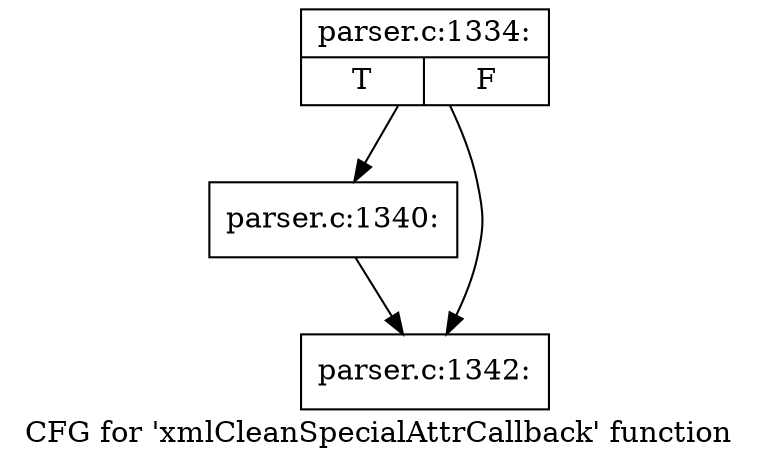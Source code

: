 digraph "CFG for 'xmlCleanSpecialAttrCallback' function" {
	label="CFG for 'xmlCleanSpecialAttrCallback' function";

	Node0x62b0dc0 [shape=record,label="{parser.c:1334:|{<s0>T|<s1>F}}"];
	Node0x62b0dc0 -> Node0x62b4880;
	Node0x62b0dc0 -> Node0x62b48d0;
	Node0x62b4880 [shape=record,label="{parser.c:1340:}"];
	Node0x62b4880 -> Node0x62b48d0;
	Node0x62b48d0 [shape=record,label="{parser.c:1342:}"];
}
